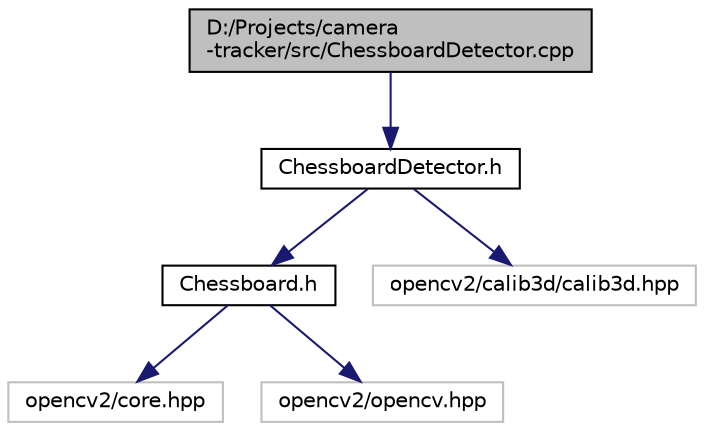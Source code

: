 digraph "D:/Projects/camera-tracker/src/ChessboardDetector.cpp"
{
 // INTERACTIVE_SVG=YES
 // LATEX_PDF_SIZE
  edge [fontname="Helvetica",fontsize="10",labelfontname="Helvetica",labelfontsize="10"];
  node [fontname="Helvetica",fontsize="10",shape=record];
  Node1 [label="D:/Projects/camera\l-tracker/src/ChessboardDetector.cpp",height=0.2,width=0.4,color="black", fillcolor="grey75", style="filled", fontcolor="black",tooltip=" "];
  Node1 -> Node2 [color="midnightblue",fontsize="10",style="solid",fontname="Helvetica"];
  Node2 [label="ChessboardDetector.h",height=0.2,width=0.4,color="black", fillcolor="white", style="filled",URL="$_chessboard_detector_8h.html",tooltip="This file contains the declaration of the ChessboardDetector class."];
  Node2 -> Node3 [color="midnightblue",fontsize="10",style="solid",fontname="Helvetica"];
  Node3 [label="Chessboard.h",height=0.2,width=0.4,color="black", fillcolor="white", style="filled",URL="$_chessboard_8h.html",tooltip="This file contains the declaration of the Chessboard class."];
  Node3 -> Node4 [color="midnightblue",fontsize="10",style="solid",fontname="Helvetica"];
  Node4 [label="opencv2/core.hpp",height=0.2,width=0.4,color="grey75", fillcolor="white", style="filled",tooltip=" "];
  Node3 -> Node5 [color="midnightblue",fontsize="10",style="solid",fontname="Helvetica"];
  Node5 [label="opencv2/opencv.hpp",height=0.2,width=0.4,color="grey75", fillcolor="white", style="filled",tooltip=" "];
  Node2 -> Node6 [color="midnightblue",fontsize="10",style="solid",fontname="Helvetica"];
  Node6 [label="opencv2/calib3d/calib3d.hpp",height=0.2,width=0.4,color="grey75", fillcolor="white", style="filled",tooltip=" "];
}
